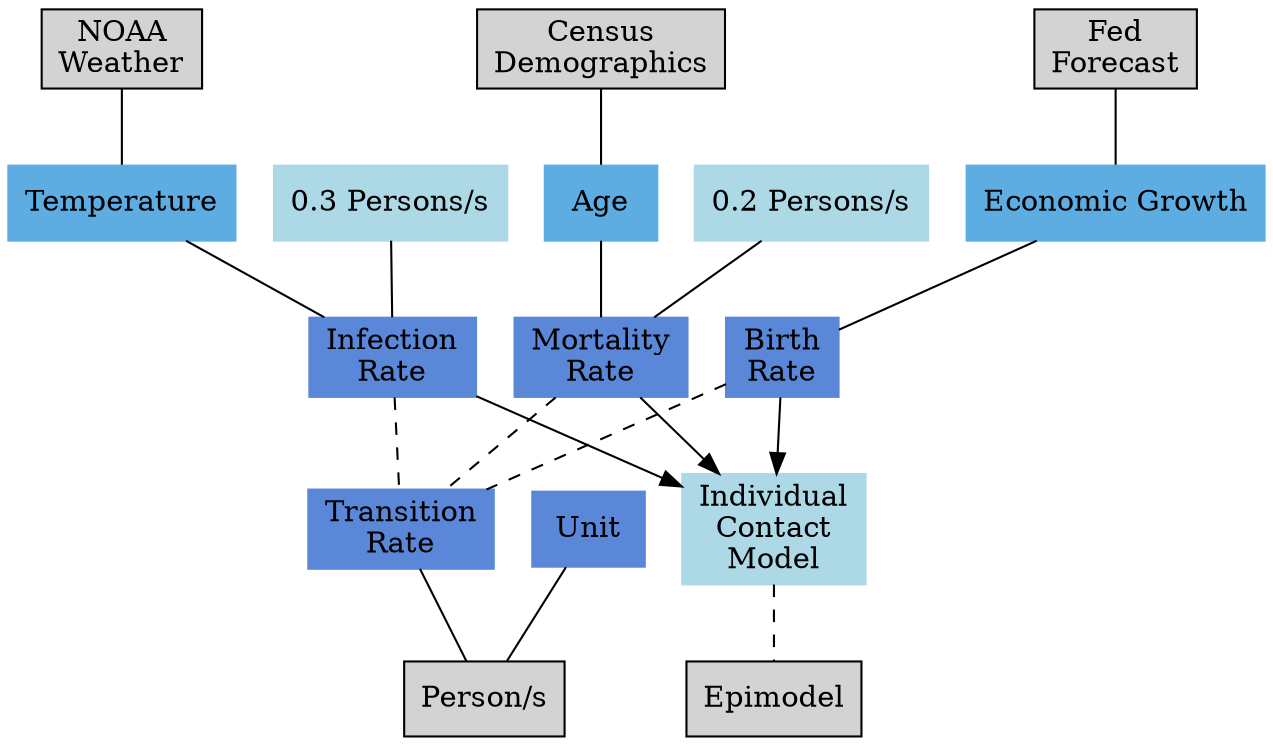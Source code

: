 digraph G {
  splines=false
  #fontsize=10
  #edge[weight=.2]
  #ratio=0.25
  #scale="10:1"
  #size=5,2
  pack="true"
  #rankdir="LR"
  edge [dir="none"]
  node [shape="record", style="filled"]
  ind -> epi [style="dashed"]
  inf-> ind [dir="right"]
  thirty -> inf
  twenty -> mort
  mort -> ind  [dir="right"]
  mort -> rate [style="dashed"]
  inf -> rate [style="dashed"]
  birth -> rate [style="dashed"]
  birth -> ind [dir="right"]

  rate -> person
  unit -> person

  fed     [label="Fed\nForecast"]
  demo    [label="Census\nDemographics"]
  weather [label="NOAA\nWeather"]


  epi [label="Epimodel", pos="1,1"]
  rate [label="{Transition\nRate}", color="#5a87d7"]
  unit [label="Unit", color="#5a87d7"]
  person [label="Person/s", color=""]
  inf [label="Infection\nRate", color="#5a87d7"]
  mort [label="Mortality\nRate", color="#5a87d7"]
  node [color="lightblue"]
  ind [label="Individual\nContact\nModel",color="lightblue", pos="0,1"]
  birth [label="Birth\nRate",color="#5a87d7"]
  twenty [label="0.2 Persons/s", color="lightblue"]
  thirty [label="0.3 Persons/s", color="lightblue"]

  temp [label="Temperature", color="#5DADE2"]
  age  [label="Age", color="#5DADE2"]
  dGDP [label="Economic Growth", color="#5DADE2"]

  temp -> inf
  age -> mort
  dGDP -> birth

  weather -> temp
  demo-> age
  fed -> dGDP
}
